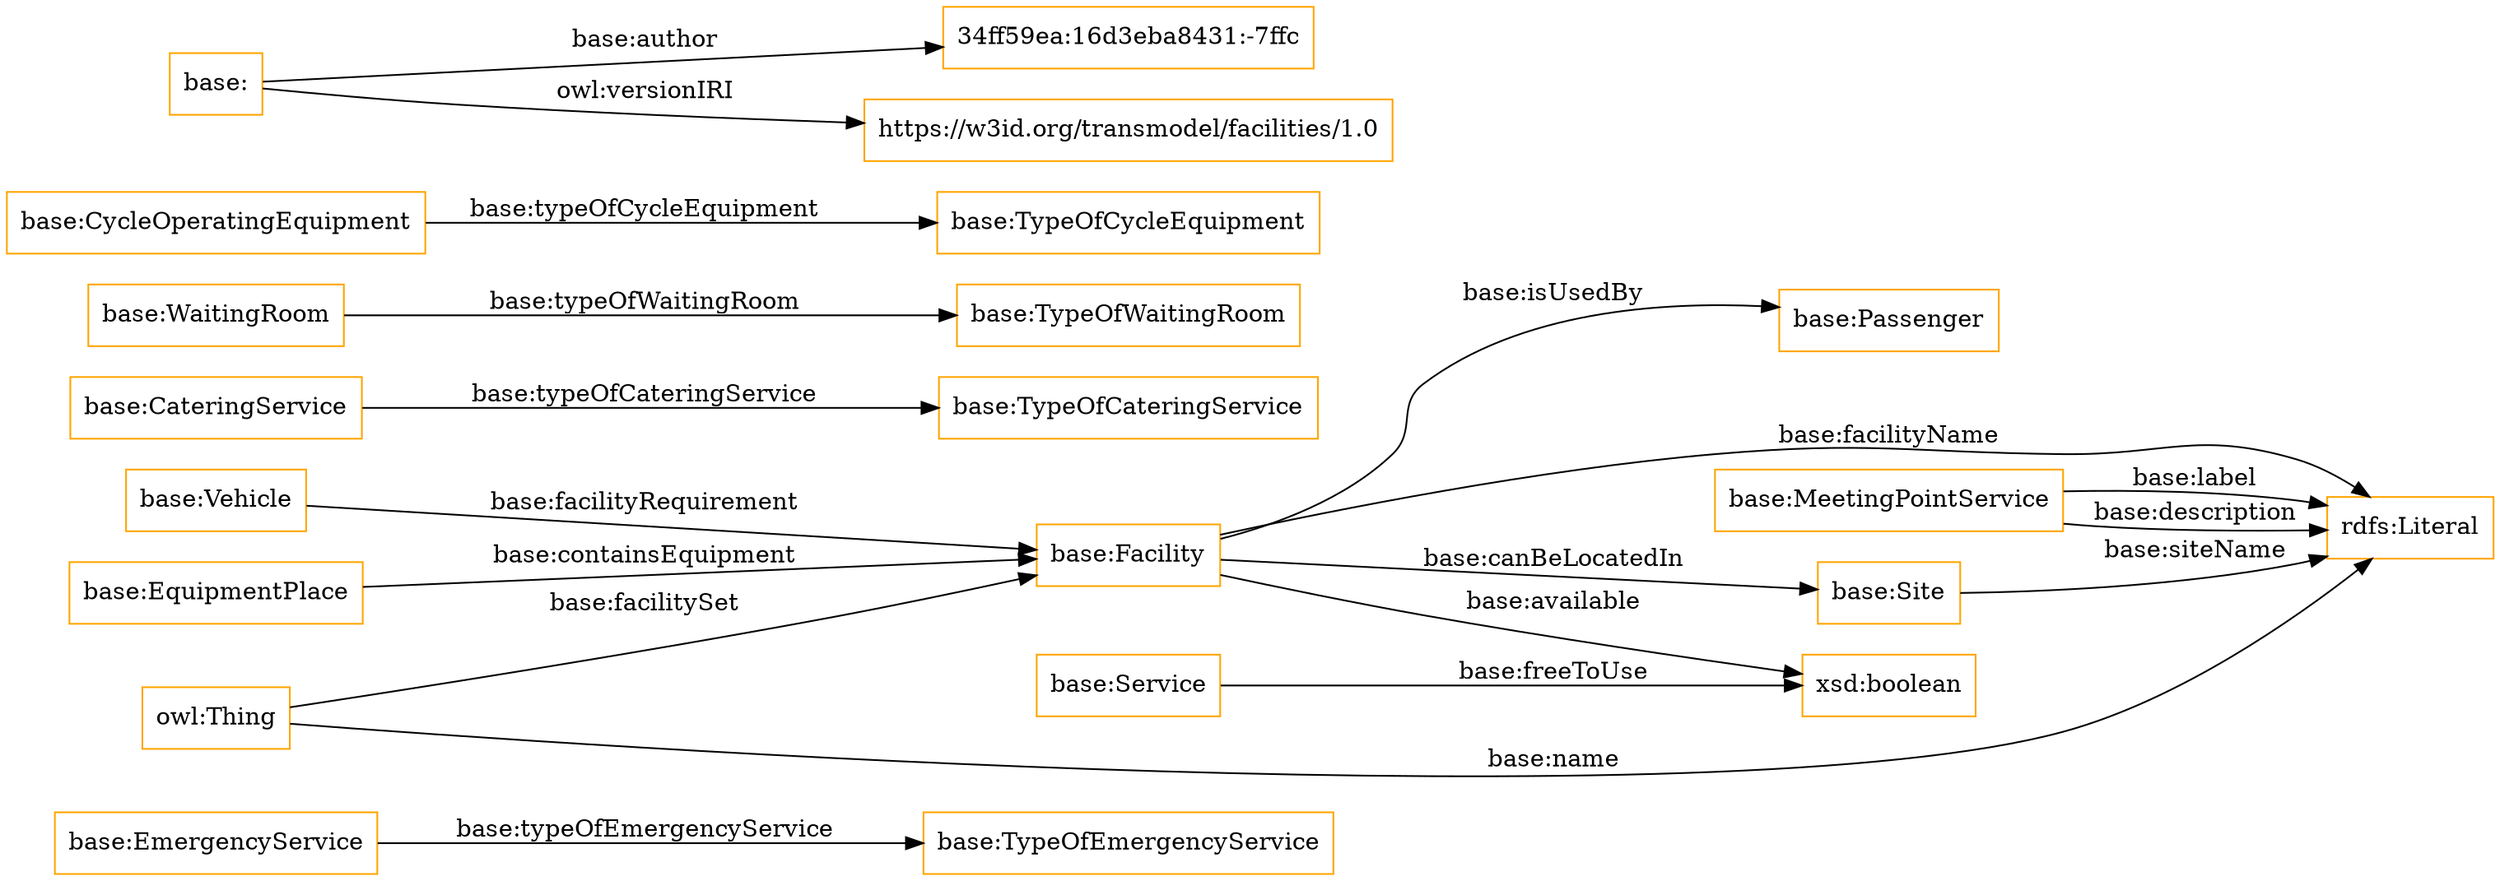 digraph ar2dtool_diagram { 
rankdir=LR;
size="1501"
node [shape = rectangle, color="orange"]; "base:EmergencyService" "base:Vehicle" "base:Facility" "base:CateringService" "base:TypeOfEmergencyService" "base:Site" "base:Service" "base:TypeOfCateringService" "base:TypeOfWaitingRoom" "base:Passenger" "base:WaitingRoom" "base:CycleOperatingEquipment" "base:TypeOfCycleEquipment" "base:EquipmentPlace" "base:MeetingPointService" ; /*classes style*/
	"base:" -> "34ff59ea:16d3eba8431:-7ffc" [ label = "base:author" ];
	"base:" -> "https://w3id.org/transmodel/facilities/1.0" [ label = "owl:versionIRI" ];
	"base:Service" -> "xsd:boolean" [ label = "base:freeToUse" ];
	"owl:Thing" -> "base:Facility" [ label = "base:facilitySet" ];
	"base:EmergencyService" -> "base:TypeOfEmergencyService" [ label = "base:typeOfEmergencyService" ];
	"owl:Thing" -> "rdfs:Literal" [ label = "base:name" ];
	"base:Facility" -> "base:Passenger" [ label = "base:isUsedBy" ];
	"base:WaitingRoom" -> "base:TypeOfWaitingRoom" [ label = "base:typeOfWaitingRoom" ];
	"base:Facility" -> "xsd:boolean" [ label = "base:available" ];
	"base:CycleOperatingEquipment" -> "base:TypeOfCycleEquipment" [ label = "base:typeOfCycleEquipment" ];
	"base:CateringService" -> "base:TypeOfCateringService" [ label = "base:typeOfCateringService" ];
	"base:Facility" -> "base:Site" [ label = "base:canBeLocatedIn" ];
	"base:MeetingPointService" -> "rdfs:Literal" [ label = "base:description" ];
	"base:Vehicle" -> "base:Facility" [ label = "base:facilityRequirement" ];
	"base:MeetingPointService" -> "rdfs:Literal" [ label = "base:label" ];
	"base:Site" -> "rdfs:Literal" [ label = "base:siteName" ];
	"base:Facility" -> "rdfs:Literal" [ label = "base:facilityName" ];
	"base:EquipmentPlace" -> "base:Facility" [ label = "base:containsEquipment" ];

}
